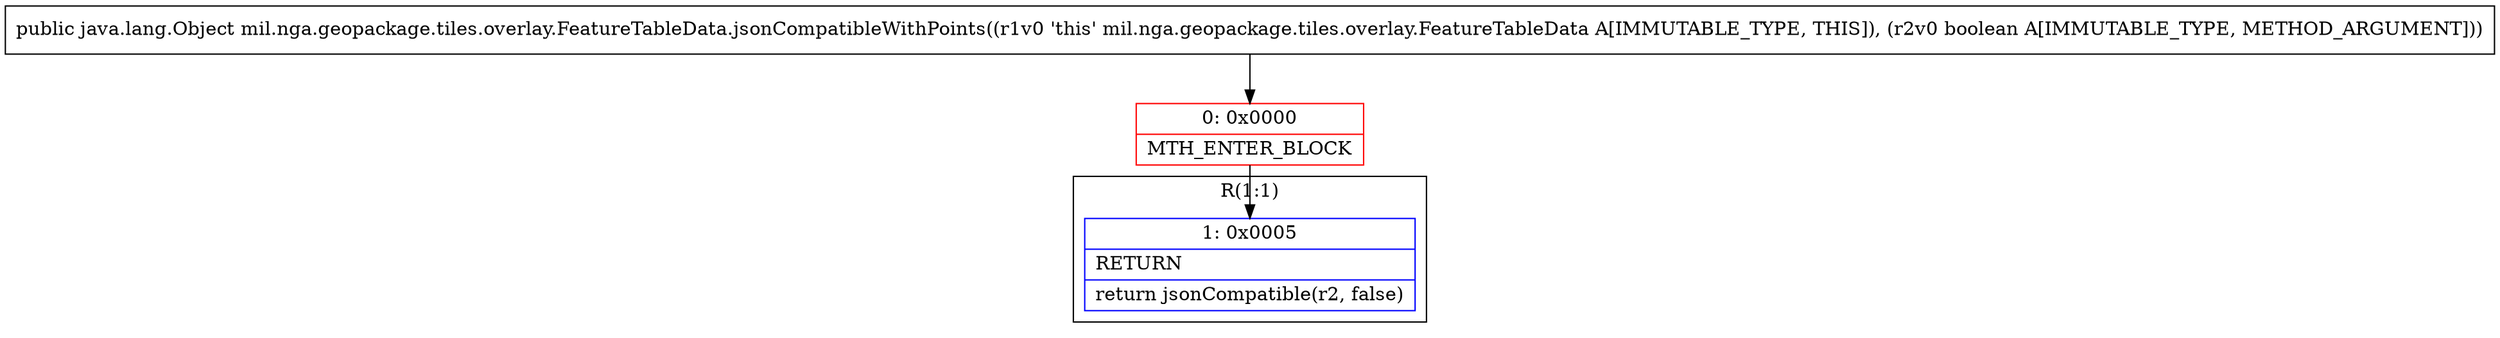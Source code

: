 digraph "CFG formil.nga.geopackage.tiles.overlay.FeatureTableData.jsonCompatibleWithPoints(Z)Ljava\/lang\/Object;" {
subgraph cluster_Region_964017507 {
label = "R(1:1)";
node [shape=record,color=blue];
Node_1 [shape=record,label="{1\:\ 0x0005|RETURN\l|return jsonCompatible(r2, false)\l}"];
}
Node_0 [shape=record,color=red,label="{0\:\ 0x0000|MTH_ENTER_BLOCK\l}"];
MethodNode[shape=record,label="{public java.lang.Object mil.nga.geopackage.tiles.overlay.FeatureTableData.jsonCompatibleWithPoints((r1v0 'this' mil.nga.geopackage.tiles.overlay.FeatureTableData A[IMMUTABLE_TYPE, THIS]), (r2v0 boolean A[IMMUTABLE_TYPE, METHOD_ARGUMENT])) }"];
MethodNode -> Node_0;
Node_0 -> Node_1;
}

